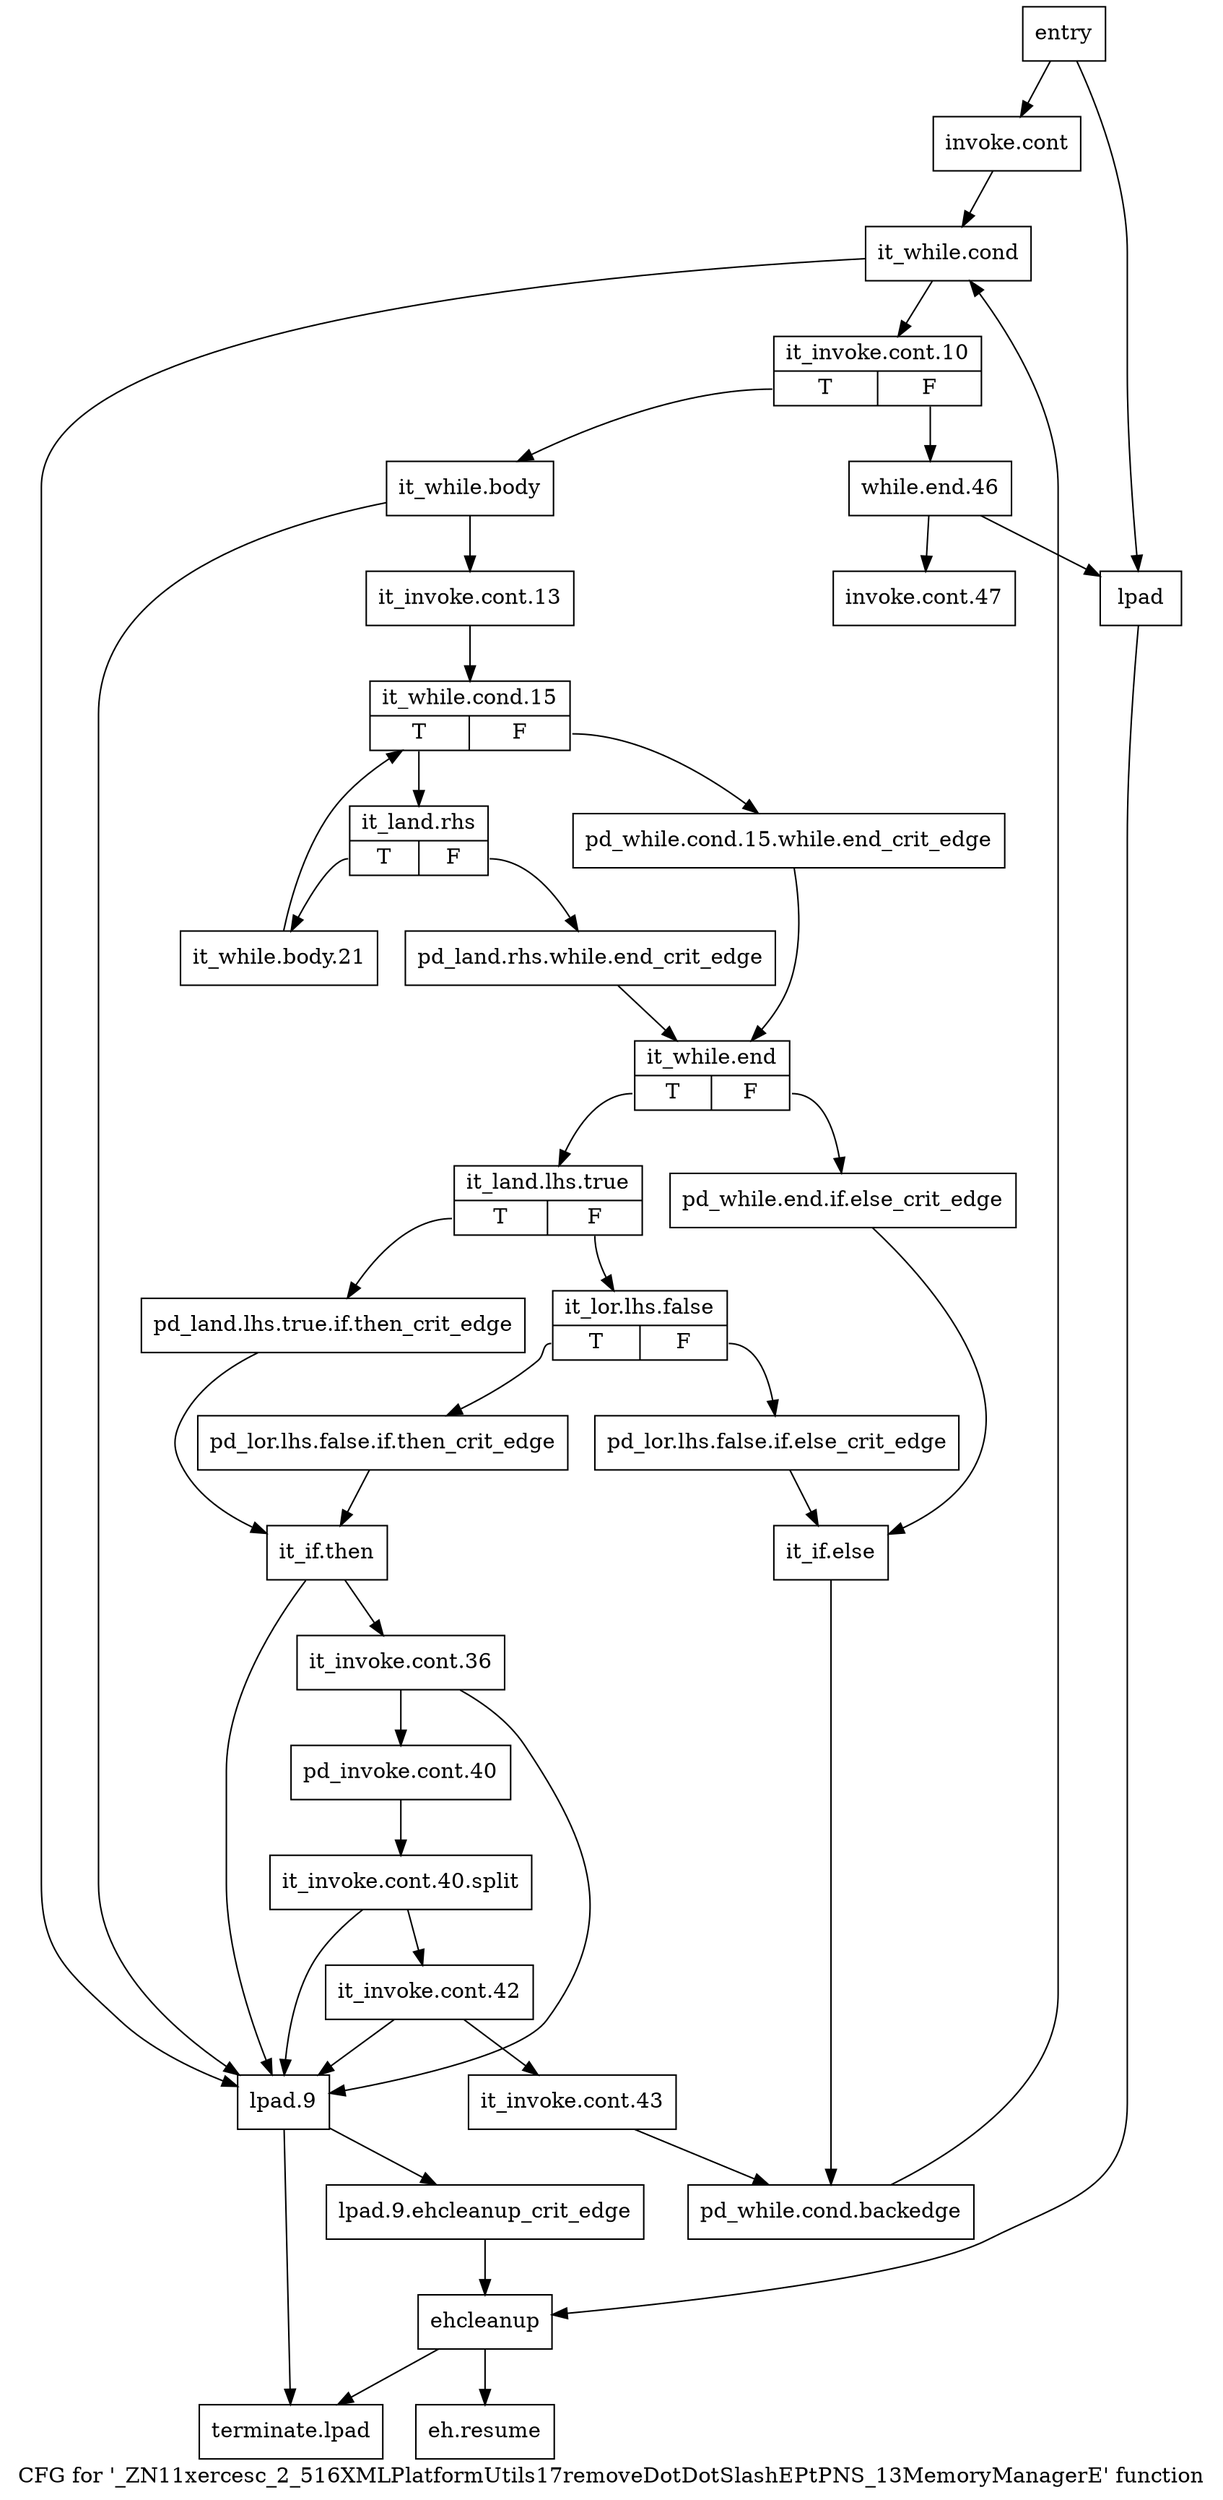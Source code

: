digraph "CFG for '_ZN11xercesc_2_516XMLPlatformUtils17removeDotDotSlashEPtPNS_13MemoryManagerE' function" {
	label="CFG for '_ZN11xercesc_2_516XMLPlatformUtils17removeDotDotSlashEPtPNS_13MemoryManagerE' function";

	Node0x1fa5400 [shape=record,label="{entry}"];
	Node0x1fa5400 -> Node0x1fb00e0;
	Node0x1fa5400 -> Node0x1fb0400;
	Node0x1fb00e0 [shape=record,label="{invoke.cont}"];
	Node0x1fb00e0 -> Node0x1fb0130;
	Node0x1fb0130 [shape=record,label="{it_while.cond}"];
	Node0x1fb0130 -> Node0x1fb0180;
	Node0x1fb0130 -> Node0x1fb0450;
	Node0x1fb0180 [shape=record,label="{it_invoke.cont.10|{<s0>T|<s1>F}}"];
	Node0x1fb0180:s0 -> Node0x1fb01d0;
	Node0x1fb0180:s1 -> Node0x1fb0950;
	Node0x1fb01d0 [shape=record,label="{it_while.body}"];
	Node0x1fb01d0 -> Node0x1fb0220;
	Node0x1fb01d0 -> Node0x1fb0450;
	Node0x1fb0220 [shape=record,label="{it_invoke.cont.13}"];
	Node0x1fb0220 -> Node0x1fb0270;
	Node0x1fb0270 [shape=record,label="{it_while.cond.15|{<s0>T|<s1>F}}"];
	Node0x1fb0270:s0 -> Node0x1fb0310;
	Node0x1fb0270:s1 -> Node0x1fb02c0;
	Node0x1fb02c0 [shape=record,label="{pd_while.cond.15.while.end_crit_edge}"];
	Node0x1fb02c0 -> Node0x1fb04f0;
	Node0x1fb0310 [shape=record,label="{it_land.rhs|{<s0>T|<s1>F}}"];
	Node0x1fb0310:s0 -> Node0x1fb03b0;
	Node0x1fb0310:s1 -> Node0x1fb0360;
	Node0x1fb0360 [shape=record,label="{pd_land.rhs.while.end_crit_edge}"];
	Node0x1fb0360 -> Node0x1fb04f0;
	Node0x1fb03b0 [shape=record,label="{it_while.body.21}"];
	Node0x1fb03b0 -> Node0x1fb0270;
	Node0x1fb0400 [shape=record,label="{lpad}"];
	Node0x1fb0400 -> Node0x1fb09f0;
	Node0x1fb0450 [shape=record,label="{lpad.9}"];
	Node0x1fb0450 -> Node0x1fb04a0;
	Node0x1fb0450 -> Node0x1fb0a90;
	Node0x1fb04a0 [shape=record,label="{lpad.9.ehcleanup_crit_edge}"];
	Node0x1fb04a0 -> Node0x1fb09f0;
	Node0x1fb04f0 [shape=record,label="{it_while.end|{<s0>T|<s1>F}}"];
	Node0x1fb04f0:s0 -> Node0x1fb0590;
	Node0x1fb04f0:s1 -> Node0x1fb0540;
	Node0x1fb0540 [shape=record,label="{pd_while.end.if.else_crit_edge}"];
	Node0x1fb0540 -> Node0x1fb08b0;
	Node0x1fb0590 [shape=record,label="{it_land.lhs.true|{<s0>T|<s1>F}}"];
	Node0x1fb0590:s0 -> Node0x1fb05e0;
	Node0x1fb0590:s1 -> Node0x1fb0630;
	Node0x1fb05e0 [shape=record,label="{pd_land.lhs.true.if.then_crit_edge}"];
	Node0x1fb05e0 -> Node0x1fb0720;
	Node0x1fb0630 [shape=record,label="{it_lor.lhs.false|{<s0>T|<s1>F}}"];
	Node0x1fb0630:s0 -> Node0x1fb06d0;
	Node0x1fb0630:s1 -> Node0x1fb0680;
	Node0x1fb0680 [shape=record,label="{pd_lor.lhs.false.if.else_crit_edge}"];
	Node0x1fb0680 -> Node0x1fb08b0;
	Node0x1fb06d0 [shape=record,label="{pd_lor.lhs.false.if.then_crit_edge}"];
	Node0x1fb06d0 -> Node0x1fb0720;
	Node0x1fb0720 [shape=record,label="{it_if.then}"];
	Node0x1fb0720 -> Node0x1fb0770;
	Node0x1fb0720 -> Node0x1fb0450;
	Node0x1fb0770 [shape=record,label="{it_invoke.cont.36}"];
	Node0x1fb0770 -> Node0x1fb07c0;
	Node0x1fb0770 -> Node0x1fb0450;
	Node0x1fb07c0 [shape=record,label="{pd_invoke.cont.40}"];
	Node0x1fb07c0 -> Node0xd7bc10;
	Node0xd7bc10 [shape=record,label="{it_invoke.cont.40.split}"];
	Node0xd7bc10 -> Node0x1fb0810;
	Node0xd7bc10 -> Node0x1fb0450;
	Node0x1fb0810 [shape=record,label="{it_invoke.cont.42}"];
	Node0x1fb0810 -> Node0x1fb0860;
	Node0x1fb0810 -> Node0x1fb0450;
	Node0x1fb0860 [shape=record,label="{it_invoke.cont.43}"];
	Node0x1fb0860 -> Node0x1fb0900;
	Node0x1fb08b0 [shape=record,label="{it_if.else}"];
	Node0x1fb08b0 -> Node0x1fb0900;
	Node0x1fb0900 [shape=record,label="{pd_while.cond.backedge}"];
	Node0x1fb0900 -> Node0x1fb0130;
	Node0x1fb0950 [shape=record,label="{while.end.46}"];
	Node0x1fb0950 -> Node0x1fb09a0;
	Node0x1fb0950 -> Node0x1fb0400;
	Node0x1fb09a0 [shape=record,label="{invoke.cont.47}"];
	Node0x1fb09f0 [shape=record,label="{ehcleanup}"];
	Node0x1fb09f0 -> Node0x1fb0a40;
	Node0x1fb09f0 -> Node0x1fb0a90;
	Node0x1fb0a40 [shape=record,label="{eh.resume}"];
	Node0x1fb0a90 [shape=record,label="{terminate.lpad}"];
}
